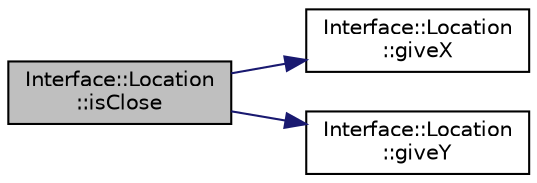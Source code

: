 digraph "Interface::Location::isClose"
{
 // LATEX_PDF_SIZE
  edge [fontname="Helvetica",fontsize="10",labelfontname="Helvetica",labelfontsize="10"];
  node [fontname="Helvetica",fontsize="10",shape=record];
  rankdir="LR";
  Node1 [label="Interface::Location\l::isClose",height=0.2,width=0.4,color="black", fillcolor="grey75", style="filled", fontcolor="black",tooltip="isClose tells if given location is close to this location."];
  Node1 -> Node2 [color="midnightblue",fontsize="10",style="solid",fontname="Helvetica"];
  Node2 [label="Interface::Location\l::giveX",height=0.2,width=0.4,color="black", fillcolor="white", style="filled",URL="$class_interface_1_1_location.html#aca56c6f2a2a9ce5fbe76b9b3befc1003",tooltip="giveX returns the x-coordinate of the location in the pixel grid of the game ui."];
  Node1 -> Node3 [color="midnightblue",fontsize="10",style="solid",fontname="Helvetica"];
  Node3 [label="Interface::Location\l::giveY",height=0.2,width=0.4,color="black", fillcolor="white", style="filled",URL="$class_interface_1_1_location.html#ab03d95e6d68a774796b50fa7542b1b61",tooltip="giveY returns the y-coordinate of the location in the pixel grid of the game ui."];
}
